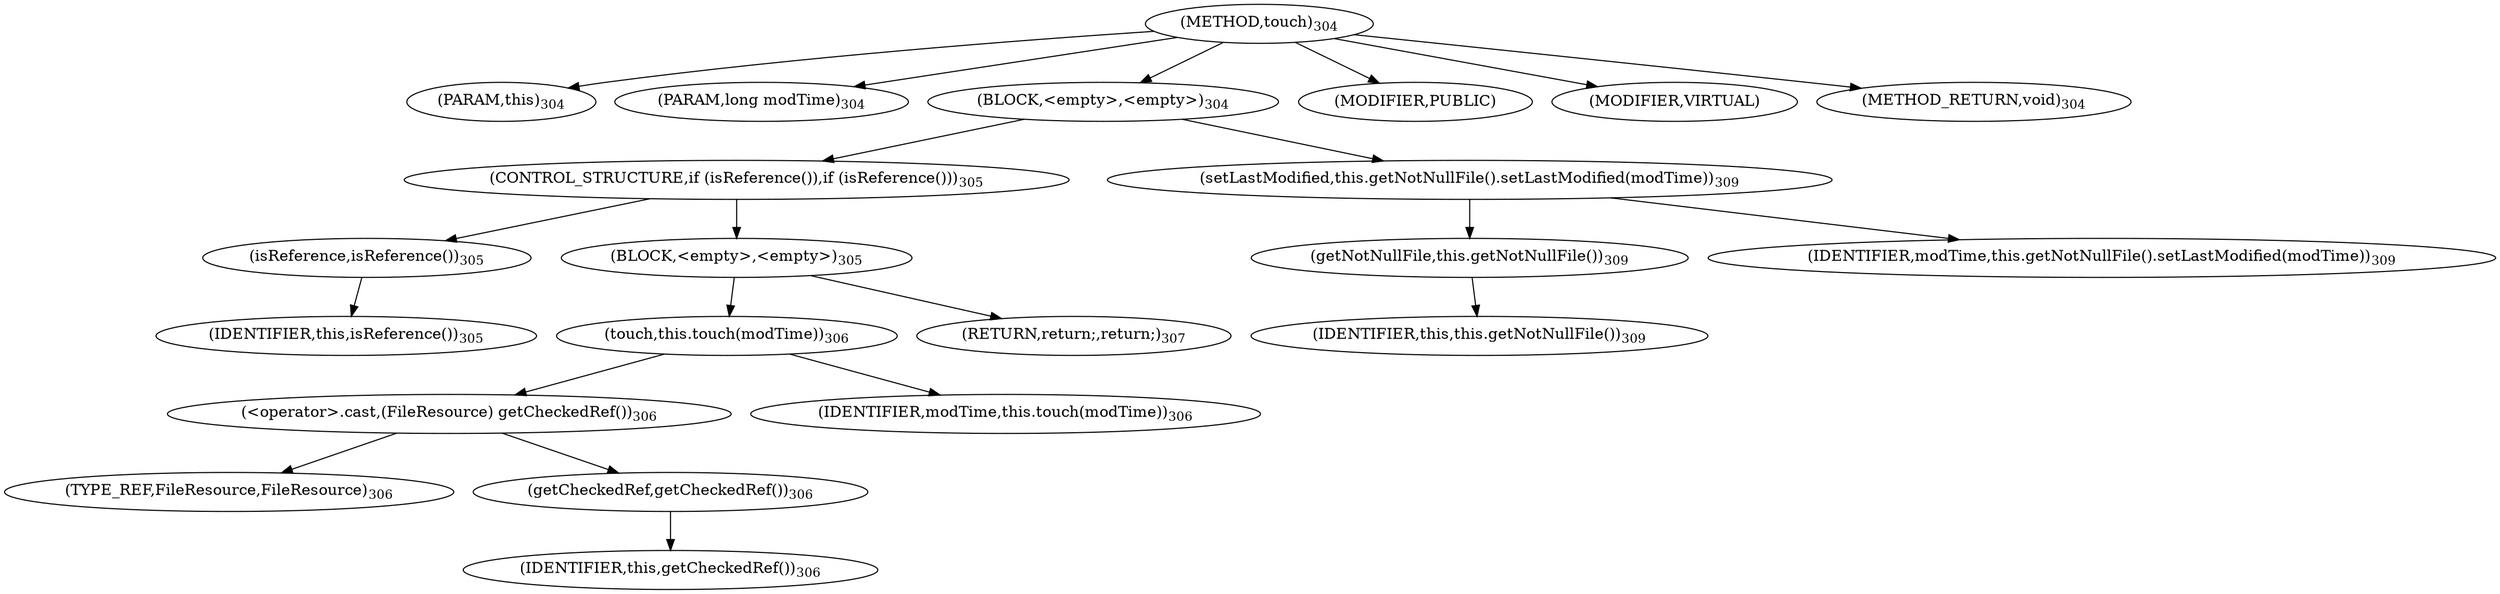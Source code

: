 digraph "touch" {  
"578" [label = <(METHOD,touch)<SUB>304</SUB>> ]
"78" [label = <(PARAM,this)<SUB>304</SUB>> ]
"579" [label = <(PARAM,long modTime)<SUB>304</SUB>> ]
"580" [label = <(BLOCK,&lt;empty&gt;,&lt;empty&gt;)<SUB>304</SUB>> ]
"581" [label = <(CONTROL_STRUCTURE,if (isReference()),if (isReference()))<SUB>305</SUB>> ]
"582" [label = <(isReference,isReference())<SUB>305</SUB>> ]
"77" [label = <(IDENTIFIER,this,isReference())<SUB>305</SUB>> ]
"583" [label = <(BLOCK,&lt;empty&gt;,&lt;empty&gt;)<SUB>305</SUB>> ]
"584" [label = <(touch,this.touch(modTime))<SUB>306</SUB>> ]
"585" [label = <(&lt;operator&gt;.cast,(FileResource) getCheckedRef())<SUB>306</SUB>> ]
"586" [label = <(TYPE_REF,FileResource,FileResource)<SUB>306</SUB>> ]
"587" [label = <(getCheckedRef,getCheckedRef())<SUB>306</SUB>> ]
"79" [label = <(IDENTIFIER,this,getCheckedRef())<SUB>306</SUB>> ]
"588" [label = <(IDENTIFIER,modTime,this.touch(modTime))<SUB>306</SUB>> ]
"589" [label = <(RETURN,return;,return;)<SUB>307</SUB>> ]
"590" [label = <(setLastModified,this.getNotNullFile().setLastModified(modTime))<SUB>309</SUB>> ]
"591" [label = <(getNotNullFile,this.getNotNullFile())<SUB>309</SUB>> ]
"80" [label = <(IDENTIFIER,this,this.getNotNullFile())<SUB>309</SUB>> ]
"592" [label = <(IDENTIFIER,modTime,this.getNotNullFile().setLastModified(modTime))<SUB>309</SUB>> ]
"593" [label = <(MODIFIER,PUBLIC)> ]
"594" [label = <(MODIFIER,VIRTUAL)> ]
"595" [label = <(METHOD_RETURN,void)<SUB>304</SUB>> ]
  "578" -> "78" 
  "578" -> "579" 
  "578" -> "580" 
  "578" -> "593" 
  "578" -> "594" 
  "578" -> "595" 
  "580" -> "581" 
  "580" -> "590" 
  "581" -> "582" 
  "581" -> "583" 
  "582" -> "77" 
  "583" -> "584" 
  "583" -> "589" 
  "584" -> "585" 
  "584" -> "588" 
  "585" -> "586" 
  "585" -> "587" 
  "587" -> "79" 
  "590" -> "591" 
  "590" -> "592" 
  "591" -> "80" 
}
